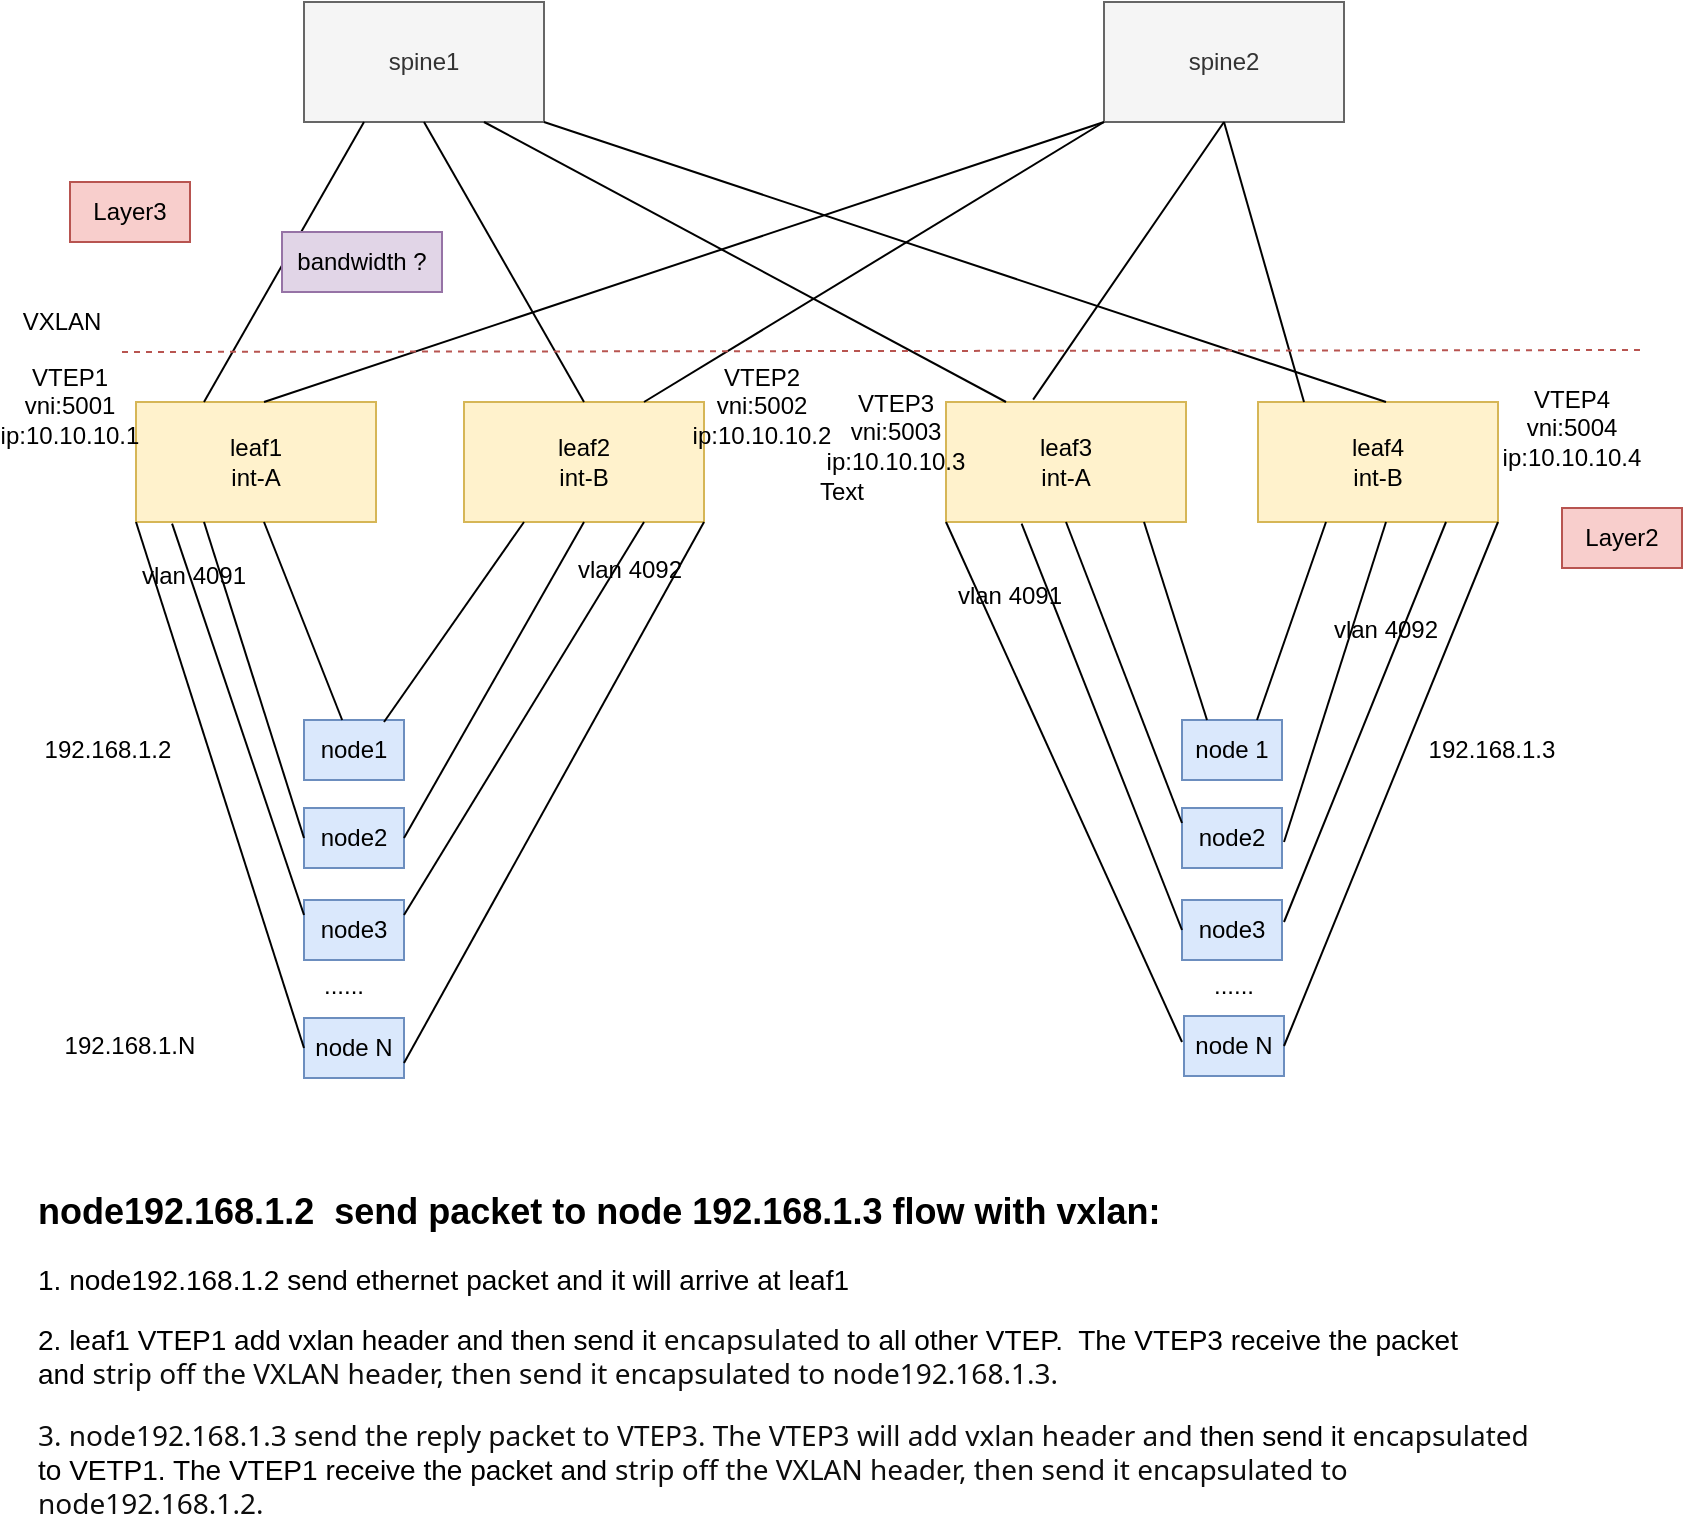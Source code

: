 <mxfile version="24.2.7" type="github">
  <diagram name="Page-1" id="HR8k2efPUCRG90z_r8_K">
    <mxGraphModel dx="1235" dy="727" grid="1" gridSize="10" guides="1" tooltips="1" connect="1" arrows="1" fold="1" page="1" pageScale="1" pageWidth="850" pageHeight="1100" math="0" shadow="0">
      <root>
        <mxCell id="0" />
        <mxCell id="1" parent="0" />
        <mxCell id="Qw63-wXuHICuZPtXQRaW-1" value="leaf1&lt;div&gt;int-A&lt;/div&gt;" style="rounded=0;whiteSpace=wrap;html=1;fillColor=#fff2cc;strokeColor=#d6b656;" vertex="1" parent="1">
          <mxGeometry x="67" y="280" width="120" height="60" as="geometry" />
        </mxCell>
        <mxCell id="Qw63-wXuHICuZPtXQRaW-2" value="leaf2&lt;div&gt;int-B&lt;/div&gt;" style="rounded=0;whiteSpace=wrap;html=1;fillColor=#fff2cc;strokeColor=#d6b656;" vertex="1" parent="1">
          <mxGeometry x="231" y="280" width="120" height="60" as="geometry" />
        </mxCell>
        <mxCell id="Qw63-wXuHICuZPtXQRaW-3" value="leaf3&lt;div&gt;int-A&lt;/div&gt;" style="rounded=0;whiteSpace=wrap;html=1;fillColor=#fff2cc;strokeColor=#d6b656;" vertex="1" parent="1">
          <mxGeometry x="472" y="280" width="120" height="60" as="geometry" />
        </mxCell>
        <mxCell id="Qw63-wXuHICuZPtXQRaW-4" value="leaf4&lt;div&gt;int-B&lt;/div&gt;" style="rounded=0;whiteSpace=wrap;html=1;fillColor=#fff2cc;strokeColor=#d6b656;" vertex="1" parent="1">
          <mxGeometry x="628" y="280" width="120" height="60" as="geometry" />
        </mxCell>
        <mxCell id="Qw63-wXuHICuZPtXQRaW-5" value="spine1" style="rounded=0;whiteSpace=wrap;html=1;fillColor=#f5f5f5;fontColor=#333333;strokeColor=#666666;" vertex="1" parent="1">
          <mxGeometry x="151" y="80" width="120" height="60" as="geometry" />
        </mxCell>
        <mxCell id="Qw63-wXuHICuZPtXQRaW-6" value="spine2" style="rounded=0;whiteSpace=wrap;html=1;fillColor=#f5f5f5;fontColor=#333333;strokeColor=#666666;" vertex="1" parent="1">
          <mxGeometry x="551" y="80" width="120" height="60" as="geometry" />
        </mxCell>
        <mxCell id="Qw63-wXuHICuZPtXQRaW-7" value="" style="endArrow=none;html=1;rounded=0;entryX=0.25;entryY=1;entryDx=0;entryDy=0;exitX=0.25;exitY=0;exitDx=0;exitDy=0;" edge="1" parent="1" target="Qw63-wXuHICuZPtXQRaW-5">
          <mxGeometry width="50" height="50" relative="1" as="geometry">
            <mxPoint x="101" y="280" as="sourcePoint" />
            <mxPoint x="481" y="300" as="targetPoint" />
            <Array as="points" />
          </mxGeometry>
        </mxCell>
        <mxCell id="Qw63-wXuHICuZPtXQRaW-8" value="" style="endArrow=none;html=1;rounded=0;entryX=0;entryY=1;entryDx=0;entryDy=0;exitX=0.5;exitY=0;exitDx=0;exitDy=0;" edge="1" parent="1" target="Qw63-wXuHICuZPtXQRaW-6">
          <mxGeometry width="50" height="50" relative="1" as="geometry">
            <mxPoint x="131" y="280" as="sourcePoint" />
            <mxPoint x="322" y="150" as="targetPoint" />
            <Array as="points" />
          </mxGeometry>
        </mxCell>
        <mxCell id="Qw63-wXuHICuZPtXQRaW-9" value="" style="endArrow=none;html=1;rounded=0;exitX=0.363;exitY=-0.02;exitDx=0;exitDy=0;exitPerimeter=0;entryX=0.5;entryY=1;entryDx=0;entryDy=0;" edge="1" parent="1" source="Qw63-wXuHICuZPtXQRaW-3" target="Qw63-wXuHICuZPtXQRaW-6">
          <mxGeometry width="50" height="50" relative="1" as="geometry">
            <mxPoint x="531" y="200" as="sourcePoint" />
            <mxPoint x="581" y="150" as="targetPoint" />
          </mxGeometry>
        </mxCell>
        <mxCell id="Qw63-wXuHICuZPtXQRaW-10" value="" style="endArrow=none;html=1;rounded=0;entryX=0.5;entryY=1;entryDx=0;entryDy=0;exitX=0.5;exitY=0;exitDx=0;exitDy=0;" edge="1" parent="1" source="Qw63-wXuHICuZPtXQRaW-2" target="Qw63-wXuHICuZPtXQRaW-5">
          <mxGeometry width="50" height="50" relative="1" as="geometry">
            <mxPoint x="281" y="280" as="sourcePoint" />
            <mxPoint x="241" y="160" as="targetPoint" />
          </mxGeometry>
        </mxCell>
        <mxCell id="Qw63-wXuHICuZPtXQRaW-11" value="" style="endArrow=none;html=1;rounded=0;entryX=0.5;entryY=1;entryDx=0;entryDy=0;" edge="1" parent="1" target="Qw63-wXuHICuZPtXQRaW-6">
          <mxGeometry width="50" height="50" relative="1" as="geometry">
            <mxPoint x="651" y="280" as="sourcePoint" />
            <mxPoint x="701" y="230" as="targetPoint" />
          </mxGeometry>
        </mxCell>
        <mxCell id="Qw63-wXuHICuZPtXQRaW-12" value="" style="endArrow=none;html=1;rounded=0;exitX=0.5;exitY=0;exitDx=0;exitDy=0;entryX=1;entryY=1;entryDx=0;entryDy=0;" edge="1" parent="1" target="Qw63-wXuHICuZPtXQRaW-5">
          <mxGeometry width="50" height="50" relative="1" as="geometry">
            <mxPoint x="692" y="280" as="sourcePoint" />
            <mxPoint x="281" y="150" as="targetPoint" />
          </mxGeometry>
        </mxCell>
        <mxCell id="Qw63-wXuHICuZPtXQRaW-13" value="" style="endArrow=none;html=1;rounded=0;entryX=0;entryY=1;entryDx=0;entryDy=0;" edge="1" parent="1" target="Qw63-wXuHICuZPtXQRaW-6">
          <mxGeometry width="50" height="50" relative="1" as="geometry">
            <mxPoint x="321" y="280" as="sourcePoint" />
            <mxPoint x="371" y="230" as="targetPoint" />
          </mxGeometry>
        </mxCell>
        <mxCell id="Qw63-wXuHICuZPtXQRaW-15" value="" style="endArrow=none;html=1;rounded=0;exitX=0.25;exitY=0;exitDx=0;exitDy=0;entryX=0.75;entryY=1;entryDx=0;entryDy=0;" edge="1" parent="1" source="Qw63-wXuHICuZPtXQRaW-3" target="Qw63-wXuHICuZPtXQRaW-5">
          <mxGeometry width="50" height="50" relative="1" as="geometry">
            <mxPoint x="461" y="280" as="sourcePoint" />
            <mxPoint x="511" y="230" as="targetPoint" />
          </mxGeometry>
        </mxCell>
        <mxCell id="Qw63-wXuHICuZPtXQRaW-16" value="VTEP1&lt;div&gt;vni:5001&lt;/div&gt;&lt;div&gt;ip:10.10.10.1&lt;/div&gt;" style="text;html=1;align=center;verticalAlign=middle;whiteSpace=wrap;rounded=0;" vertex="1" parent="1">
          <mxGeometry x="4" y="244" width="60" height="76" as="geometry" />
        </mxCell>
        <mxCell id="Qw63-wXuHICuZPtXQRaW-20" value="node1" style="rounded=0;whiteSpace=wrap;html=1;fillColor=#dae8fc;strokeColor=#6c8ebf;" vertex="1" parent="1">
          <mxGeometry x="151" y="439" width="50" height="30" as="geometry" />
        </mxCell>
        <mxCell id="Qw63-wXuHICuZPtXQRaW-21" value="node2" style="rounded=0;whiteSpace=wrap;html=1;fillColor=#dae8fc;strokeColor=#6c8ebf;" vertex="1" parent="1">
          <mxGeometry x="151" y="483" width="50" height="30" as="geometry" />
        </mxCell>
        <mxCell id="Qw63-wXuHICuZPtXQRaW-22" value="node3" style="rounded=0;whiteSpace=wrap;html=1;fillColor=#dae8fc;strokeColor=#6c8ebf;" vertex="1" parent="1">
          <mxGeometry x="151" y="529" width="50" height="30" as="geometry" />
        </mxCell>
        <mxCell id="Qw63-wXuHICuZPtXQRaW-29" value="node 1" style="rounded=0;whiteSpace=wrap;html=1;fillColor=#dae8fc;strokeColor=#6c8ebf;" vertex="1" parent="1">
          <mxGeometry x="590" y="439" width="50" height="30" as="geometry" />
        </mxCell>
        <mxCell id="Qw63-wXuHICuZPtXQRaW-30" value="node2" style="rounded=0;whiteSpace=wrap;html=1;fillColor=#dae8fc;strokeColor=#6c8ebf;" vertex="1" parent="1">
          <mxGeometry x="590" y="483" width="50" height="30" as="geometry" />
        </mxCell>
        <mxCell id="Qw63-wXuHICuZPtXQRaW-31" value="node3" style="rounded=0;whiteSpace=wrap;html=1;fillColor=#dae8fc;strokeColor=#6c8ebf;" vertex="1" parent="1">
          <mxGeometry x="590" y="529" width="50" height="30" as="geometry" />
        </mxCell>
        <mxCell id="Qw63-wXuHICuZPtXQRaW-32" value="node N" style="rounded=0;whiteSpace=wrap;html=1;fillColor=#dae8fc;strokeColor=#6c8ebf;" vertex="1" parent="1">
          <mxGeometry x="591" y="587" width="50" height="30" as="geometry" />
        </mxCell>
        <mxCell id="Qw63-wXuHICuZPtXQRaW-33" value="" style="endArrow=none;html=1;rounded=0;entryX=0.5;entryY=1;entryDx=0;entryDy=0;" edge="1" parent="1" source="Qw63-wXuHICuZPtXQRaW-20">
          <mxGeometry width="50" height="50" relative="1" as="geometry">
            <mxPoint x="71" y="460" as="sourcePoint" />
            <mxPoint x="131" y="340" as="targetPoint" />
          </mxGeometry>
        </mxCell>
        <mxCell id="Qw63-wXuHICuZPtXQRaW-34" value="" style="endArrow=none;html=1;rounded=0;entryX=0.25;entryY=1;entryDx=0;entryDy=0;" edge="1" parent="1" target="Qw63-wXuHICuZPtXQRaW-2">
          <mxGeometry width="50" height="50" relative="1" as="geometry">
            <mxPoint x="191" y="440" as="sourcePoint" />
            <mxPoint x="241" y="390" as="targetPoint" />
          </mxGeometry>
        </mxCell>
        <mxCell id="Qw63-wXuHICuZPtXQRaW-35" value="" style="endArrow=none;html=1;rounded=0;entryX=0.25;entryY=1;entryDx=0;entryDy=0;exitX=0;exitY=0.5;exitDx=0;exitDy=0;" edge="1" parent="1" source="Qw63-wXuHICuZPtXQRaW-21">
          <mxGeometry width="50" height="50" relative="1" as="geometry">
            <mxPoint x="51" y="490" as="sourcePoint" />
            <mxPoint x="101" y="340" as="targetPoint" />
          </mxGeometry>
        </mxCell>
        <mxCell id="Qw63-wXuHICuZPtXQRaW-36" value="" style="endArrow=none;html=1;rounded=0;exitX=1;exitY=0.5;exitDx=0;exitDy=0;entryX=0.5;entryY=1;entryDx=0;entryDy=0;" edge="1" parent="1" source="Qw63-wXuHICuZPtXQRaW-21" target="Qw63-wXuHICuZPtXQRaW-2">
          <mxGeometry width="50" height="50" relative="1" as="geometry">
            <mxPoint x="261" y="480" as="sourcePoint" />
            <mxPoint x="311" y="430" as="targetPoint" />
          </mxGeometry>
        </mxCell>
        <mxCell id="Qw63-wXuHICuZPtXQRaW-38" value="" style="endArrow=none;html=1;rounded=0;exitX=1;exitY=0.25;exitDx=0;exitDy=0;entryX=0.75;entryY=1;entryDx=0;entryDy=0;" edge="1" parent="1" source="Qw63-wXuHICuZPtXQRaW-22" target="Qw63-wXuHICuZPtXQRaW-2">
          <mxGeometry width="50" height="50" relative="1" as="geometry">
            <mxPoint x="251" y="560" as="sourcePoint" />
            <mxPoint x="301" y="510" as="targetPoint" />
          </mxGeometry>
        </mxCell>
        <mxCell id="Qw63-wXuHICuZPtXQRaW-39" value="" style="endArrow=none;html=1;rounded=0;exitX=0;exitY=0.25;exitDx=0;exitDy=0;entryX=0.117;entryY=1.013;entryDx=0;entryDy=0;entryPerimeter=0;" edge="1" parent="1" source="Qw63-wXuHICuZPtXQRaW-22">
          <mxGeometry width="50" height="50" relative="1" as="geometry">
            <mxPoint x="431" y="350" as="sourcePoint" />
            <mxPoint x="85.04" y="340.78" as="targetPoint" />
            <Array as="points" />
          </mxGeometry>
        </mxCell>
        <mxCell id="Qw63-wXuHICuZPtXQRaW-40" value="" style="endArrow=none;html=1;rounded=0;exitX=0.25;exitY=0;exitDx=0;exitDy=0;" edge="1" parent="1" source="Qw63-wXuHICuZPtXQRaW-29">
          <mxGeometry width="50" height="50" relative="1" as="geometry">
            <mxPoint x="521" y="390" as="sourcePoint" />
            <mxPoint x="571" y="340" as="targetPoint" />
          </mxGeometry>
        </mxCell>
        <mxCell id="Qw63-wXuHICuZPtXQRaW-42" value="node N" style="rounded=0;whiteSpace=wrap;html=1;fillColor=#dae8fc;strokeColor=#6c8ebf;" vertex="1" parent="1">
          <mxGeometry x="151" y="588" width="50" height="30" as="geometry" />
        </mxCell>
        <mxCell id="Qw63-wXuHICuZPtXQRaW-45" value="" style="endArrow=none;html=1;rounded=0;entryX=0.5;entryY=1;entryDx=0;entryDy=0;exitX=0;exitY=0.25;exitDx=0;exitDy=0;" edge="1" parent="1" source="Qw63-wXuHICuZPtXQRaW-30" target="Qw63-wXuHICuZPtXQRaW-3">
          <mxGeometry width="50" height="50" relative="1" as="geometry">
            <mxPoint x="531" y="470" as="sourcePoint" />
            <mxPoint x="581" y="420" as="targetPoint" />
          </mxGeometry>
        </mxCell>
        <mxCell id="Qw63-wXuHICuZPtXQRaW-46" value="" style="endArrow=none;html=1;rounded=0;entryX=0.5;entryY=1;entryDx=0;entryDy=0;" edge="1" parent="1">
          <mxGeometry width="50" height="50" relative="1" as="geometry">
            <mxPoint x="641" y="500" as="sourcePoint" />
            <mxPoint x="692" y="340" as="targetPoint" />
          </mxGeometry>
        </mxCell>
        <mxCell id="Qw63-wXuHICuZPtXQRaW-47" value="" style="endArrow=none;html=1;rounded=0;entryX=0.25;entryY=1;entryDx=0;entryDy=0;exitX=0.75;exitY=0;exitDx=0;exitDy=0;" edge="1" parent="1" source="Qw63-wXuHICuZPtXQRaW-29">
          <mxGeometry width="50" height="50" relative="1" as="geometry">
            <mxPoint x="551" y="490" as="sourcePoint" />
            <mxPoint x="662" y="340" as="targetPoint" />
            <Array as="points" />
          </mxGeometry>
        </mxCell>
        <mxCell id="Qw63-wXuHICuZPtXQRaW-48" value="" style="endArrow=none;html=1;rounded=0;entryX=0.75;entryY=1;entryDx=0;entryDy=0;" edge="1" parent="1">
          <mxGeometry width="50" height="50" relative="1" as="geometry">
            <mxPoint x="641" y="540" as="sourcePoint" />
            <mxPoint x="722" y="340" as="targetPoint" />
          </mxGeometry>
        </mxCell>
        <mxCell id="Qw63-wXuHICuZPtXQRaW-49" value="" style="endArrow=none;html=1;rounded=0;entryX=0.315;entryY=1.013;entryDx=0;entryDy=0;exitX=0;exitY=0.5;exitDx=0;exitDy=0;entryPerimeter=0;" edge="1" parent="1" source="Qw63-wXuHICuZPtXQRaW-31" target="Qw63-wXuHICuZPtXQRaW-3">
          <mxGeometry width="50" height="50" relative="1" as="geometry">
            <mxPoint x="574" y="543" as="sourcePoint" />
            <mxPoint x="516" y="392" as="targetPoint" />
          </mxGeometry>
        </mxCell>
        <mxCell id="Qw63-wXuHICuZPtXQRaW-52" value="VXLAN" style="text;html=1;align=center;verticalAlign=middle;whiteSpace=wrap;rounded=0;" vertex="1" parent="1">
          <mxGeometry y="225" width="60" height="30" as="geometry" />
        </mxCell>
        <mxCell id="Qw63-wXuHICuZPtXQRaW-53" value="......" style="text;html=1;align=center;verticalAlign=middle;whiteSpace=wrap;rounded=0;" vertex="1" parent="1">
          <mxGeometry x="141" y="557" width="60" height="30" as="geometry" />
        </mxCell>
        <mxCell id="Qw63-wXuHICuZPtXQRaW-57" value="......" style="text;html=1;align=center;verticalAlign=middle;whiteSpace=wrap;rounded=0;" vertex="1" parent="1">
          <mxGeometry x="586" y="557" width="60" height="30" as="geometry" />
        </mxCell>
        <mxCell id="Qw63-wXuHICuZPtXQRaW-58" value="" style="endArrow=none;html=1;rounded=0;entryX=1;entryY=1;entryDx=0;entryDy=0;exitX=1;exitY=0.75;exitDx=0;exitDy=0;" edge="1" parent="1" source="Qw63-wXuHICuZPtXQRaW-42" target="Qw63-wXuHICuZPtXQRaW-2">
          <mxGeometry width="50" height="50" relative="1" as="geometry">
            <mxPoint x="208" y="598" as="sourcePoint" />
            <mxPoint x="300" y="550" as="targetPoint" />
            <Array as="points" />
          </mxGeometry>
        </mxCell>
        <mxCell id="Qw63-wXuHICuZPtXQRaW-59" value="" style="endArrow=none;html=1;rounded=0;exitX=0;exitY=0.5;exitDx=0;exitDy=0;entryX=0;entryY=1;entryDx=0;entryDy=0;" edge="1" parent="1" source="Qw63-wXuHICuZPtXQRaW-42" target="Qw63-wXuHICuZPtXQRaW-1">
          <mxGeometry width="50" height="50" relative="1" as="geometry">
            <mxPoint x="20" y="580" as="sourcePoint" />
            <mxPoint x="70" y="530" as="targetPoint" />
          </mxGeometry>
        </mxCell>
        <mxCell id="Qw63-wXuHICuZPtXQRaW-60" value="" style="endArrow=none;html=1;rounded=0;exitX=1;exitY=0.5;exitDx=0;exitDy=0;entryX=1;entryY=1;entryDx=0;entryDy=0;" edge="1" parent="1" source="Qw63-wXuHICuZPtXQRaW-32" target="Qw63-wXuHICuZPtXQRaW-4">
          <mxGeometry width="50" height="50" relative="1" as="geometry">
            <mxPoint x="660" y="610" as="sourcePoint" />
            <mxPoint x="710" y="560" as="targetPoint" />
          </mxGeometry>
        </mxCell>
        <mxCell id="Qw63-wXuHICuZPtXQRaW-61" value="" style="endArrow=none;html=1;rounded=0;entryX=0;entryY=1;entryDx=0;entryDy=0;" edge="1" parent="1" target="Qw63-wXuHICuZPtXQRaW-3">
          <mxGeometry width="50" height="50" relative="1" as="geometry">
            <mxPoint x="590" y="600" as="sourcePoint" />
            <mxPoint x="480" y="540" as="targetPoint" />
          </mxGeometry>
        </mxCell>
        <mxCell id="Qw63-wXuHICuZPtXQRaW-62" value="192.168.1.N" style="text;html=1;align=center;verticalAlign=middle;whiteSpace=wrap;rounded=0;" vertex="1" parent="1">
          <mxGeometry x="19" y="587" width="90" height="30" as="geometry" />
        </mxCell>
        <mxCell id="Qw63-wXuHICuZPtXQRaW-63" value="192.168.1.2" style="text;html=1;align=center;verticalAlign=middle;whiteSpace=wrap;rounded=0;" vertex="1" parent="1">
          <mxGeometry x="8" y="439" width="90" height="30" as="geometry" />
        </mxCell>
        <mxCell id="Qw63-wXuHICuZPtXQRaW-64" value="192.168.1.3" style="text;html=1;align=center;verticalAlign=middle;whiteSpace=wrap;rounded=0;" vertex="1" parent="1">
          <mxGeometry x="700" y="439" width="90" height="30" as="geometry" />
        </mxCell>
        <mxCell id="Qw63-wXuHICuZPtXQRaW-66" value="VTEP2&lt;div&gt;vni:5002&lt;/div&gt;&lt;div&gt;ip:10.10.10.2&lt;/div&gt;" style="text;html=1;align=center;verticalAlign=middle;whiteSpace=wrap;rounded=0;" vertex="1" parent="1">
          <mxGeometry x="350" y="244" width="60" height="76" as="geometry" />
        </mxCell>
        <mxCell id="Qw63-wXuHICuZPtXQRaW-67" value="VTEP3&lt;div&gt;vni:5003&lt;/div&gt;&lt;div&gt;ip:10.10.10.3&lt;/div&gt;" style="text;html=1;align=center;verticalAlign=middle;whiteSpace=wrap;rounded=0;" vertex="1" parent="1">
          <mxGeometry x="417" y="257" width="60" height="76" as="geometry" />
        </mxCell>
        <mxCell id="Qw63-wXuHICuZPtXQRaW-68" value="VTEP4&lt;div&gt;vni:5004&lt;/div&gt;&lt;div&gt;ip:10.10.10.4&lt;/div&gt;" style="text;html=1;align=center;verticalAlign=middle;whiteSpace=wrap;rounded=0;" vertex="1" parent="1">
          <mxGeometry x="755" y="255" width="60" height="76" as="geometry" />
        </mxCell>
        <mxCell id="Qw63-wXuHICuZPtXQRaW-70" value="&lt;h1 style=&quot;margin-top: 0px; font-size: 18px;&quot;&gt;&lt;font style=&quot;font-size: 18px;&quot;&gt;node192.168.1.2&amp;nbsp; send packet to node 192.168.1.3 flow with vxlan:&lt;/font&gt;&lt;/h1&gt;&lt;p style=&quot;font-size: 14px;&quot;&gt;&lt;font style=&quot;font-size: 14px;&quot;&gt;1&lt;font style=&quot;font-size: 14px;&quot;&gt;. node192.168.1.2 send ethernet packet and it will arrive at leaf1&amp;nbsp;&lt;/font&gt;&lt;/font&gt;&lt;/p&gt;&lt;p style=&quot;font-size: 14px;&quot;&gt;&lt;font style=&quot;font-size: 14px;&quot;&gt;&lt;font style=&quot;font-size: 14px;&quot;&gt;2. leaf1 VTEP1 add vxlan header and then send it&amp;nbsp;&lt;/font&gt;&lt;span style=&quot;background-color: rgb(255, 255, 255); color: rgb(13, 13, 13); font-family: Söhne, ui-sans-serif, system-ui, -apple-system, &amp;quot;Segoe UI&amp;quot;, Roboto, Ubuntu, Cantarell, &amp;quot;Noto Sans&amp;quot;, sans-serif, &amp;quot;Helvetica Neue&amp;quot;, Arial, &amp;quot;Apple Color Emoji&amp;quot;, &amp;quot;Segoe UI Emoji&amp;quot;, &amp;quot;Segoe UI Symbol&amp;quot;, &amp;quot;Noto Color Emoji&amp;quot;; white-space-collapse: preserve;&quot;&gt;encapsulated &lt;/span&gt;&lt;font style=&quot;background-color: initial; font-size: 14px;&quot;&gt;to all other VTEP.&amp;nbsp; The VTEP3 receive the packet and&amp;nbsp;&lt;/font&gt;&lt;span style=&quot;white-space-collapse: preserve; background-color: rgb(255, 255, 255); color: rgb(13, 13, 13); font-family: Söhne, ui-sans-serif, system-ui, -apple-system, &amp;quot;Segoe UI&amp;quot;, Roboto, Ubuntu, Cantarell, &amp;quot;Noto Sans&amp;quot;, sans-serif, &amp;quot;Helvetica Neue&amp;quot;, Arial, &amp;quot;Apple Color Emoji&amp;quot;, &amp;quot;Segoe UI Emoji&amp;quot;, &amp;quot;Segoe UI Symbol&amp;quot;, &amp;quot;Noto Color Emoji&amp;quot;;&quot;&gt;strip off the VXLAN header, then send it encapsulated to node192.168.1.3.&lt;/span&gt;&lt;/font&gt;&lt;/p&gt;&lt;p style=&quot;font-size: 14px;&quot;&gt;&lt;font style=&quot;font-size: 14px;&quot;&gt;&lt;span style=&quot;background-color: rgb(255, 255, 255); color: rgb(13, 13, 13); font-family: Söhne, ui-sans-serif, system-ui, -apple-system, &amp;quot;Segoe UI&amp;quot;, Roboto, Ubuntu, Cantarell, &amp;quot;Noto Sans&amp;quot;, sans-serif, &amp;quot;Helvetica Neue&amp;quot;, Arial, &amp;quot;Apple Color Emoji&amp;quot;, &amp;quot;Segoe UI Emoji&amp;quot;, &amp;quot;Segoe UI Symbol&amp;quot;, &amp;quot;Noto Color Emoji&amp;quot;; white-space-collapse: preserve;&quot;&gt;3. node192.168.1.3 send the reply packet to VTEP3. The VTEP3 will add vxlan header and &lt;/span&gt;&lt;font style=&quot;background-color: initial; font-size: 14px;&quot;&gt;then send it&amp;nbsp;&lt;/font&gt;&lt;span style=&quot;white-space-collapse: preserve; background-color: rgb(255, 255, 255); color: rgb(13, 13, 13); font-family: Söhne, ui-sans-serif, system-ui, -apple-system, &amp;quot;Segoe UI&amp;quot;, Roboto, Ubuntu, Cantarell, &amp;quot;Noto Sans&amp;quot;, sans-serif, &amp;quot;Helvetica Neue&amp;quot;, Arial, &amp;quot;Apple Color Emoji&amp;quot;, &amp;quot;Segoe UI Emoji&amp;quot;, &amp;quot;Segoe UI Symbol&amp;quot;, &amp;quot;Noto Color Emoji&amp;quot;;&quot;&gt;encapsulated &lt;/span&gt;&lt;font style=&quot;background-color: initial; font-size: 14px;&quot;&gt;to VETP1. The VTEP1&amp;nbsp;&lt;/font&gt;&lt;font style=&quot;background-color: initial; font-size: 14px;&quot;&gt;receive the packet and&amp;nbsp;&lt;/font&gt;&lt;span style=&quot;white-space-collapse: preserve; background-color: rgb(255, 255, 255); color: rgb(13, 13, 13); font-family: Söhne, ui-sans-serif, system-ui, -apple-system, &amp;quot;Segoe UI&amp;quot;, Roboto, Ubuntu, Cantarell, &amp;quot;Noto Sans&amp;quot;, sans-serif, &amp;quot;Helvetica Neue&amp;quot;, Arial, &amp;quot;Apple Color Emoji&amp;quot;, &amp;quot;Segoe UI Emoji&amp;quot;, &amp;quot;Segoe UI Symbol&amp;quot;, &amp;quot;Noto Color Emoji&amp;quot;;&quot;&gt;strip off the VXLAN header, then send it encapsulated to node192.168.1.2.&lt;/span&gt;&lt;/font&gt;&lt;/p&gt;" style="text;html=1;whiteSpace=wrap;overflow=hidden;rounded=0;" vertex="1" parent="1">
          <mxGeometry x="16" y="668" width="750" height="170" as="geometry" />
        </mxCell>
        <mxCell id="Qw63-wXuHICuZPtXQRaW-71" value="" style="endArrow=none;dashed=1;html=1;rounded=0;fillColor=#f8cecc;strokeColor=#b85450;exitX=1;exitY=1;exitDx=0;exitDy=0;" edge="1" parent="1" source="Qw63-wXuHICuZPtXQRaW-52">
          <mxGeometry width="50" height="50" relative="1" as="geometry">
            <mxPoint x="81" y="244" as="sourcePoint" />
            <mxPoint x="821" y="254" as="targetPoint" />
            <Array as="points" />
          </mxGeometry>
        </mxCell>
        <mxCell id="Qw63-wXuHICuZPtXQRaW-72" value="Layer3" style="text;html=1;align=center;verticalAlign=middle;whiteSpace=wrap;rounded=0;fillColor=#f8cecc;strokeColor=#b85450;" vertex="1" parent="1">
          <mxGeometry x="34" y="170" width="60" height="30" as="geometry" />
        </mxCell>
        <mxCell id="Qw63-wXuHICuZPtXQRaW-73" value="Layer2" style="text;html=1;align=center;verticalAlign=middle;whiteSpace=wrap;rounded=0;fillColor=#f8cecc;strokeColor=#b85450;" vertex="1" parent="1">
          <mxGeometry x="780" y="333" width="60" height="30" as="geometry" />
        </mxCell>
        <mxCell id="Qw63-wXuHICuZPtXQRaW-74" value="Text" style="text;html=1;align=center;verticalAlign=middle;whiteSpace=wrap;rounded=0;" vertex="1" parent="1">
          <mxGeometry x="390" y="310" width="60" height="30" as="geometry" />
        </mxCell>
        <mxCell id="Qw63-wXuHICuZPtXQRaW-75" value="vlan 4091" style="text;html=1;align=center;verticalAlign=middle;whiteSpace=wrap;rounded=0;" vertex="1" parent="1">
          <mxGeometry x="66" y="352" width="60" height="30" as="geometry" />
        </mxCell>
        <mxCell id="Qw63-wXuHICuZPtXQRaW-76" value="vlan 4092" style="text;html=1;align=center;verticalAlign=middle;whiteSpace=wrap;rounded=0;" vertex="1" parent="1">
          <mxGeometry x="662" y="379" width="60" height="30" as="geometry" />
        </mxCell>
        <mxCell id="Qw63-wXuHICuZPtXQRaW-77" value="vlan 4091" style="text;html=1;align=center;verticalAlign=middle;whiteSpace=wrap;rounded=0;" vertex="1" parent="1">
          <mxGeometry x="474" y="362" width="60" height="30" as="geometry" />
        </mxCell>
        <mxCell id="Qw63-wXuHICuZPtXQRaW-79" value="vlan 4092" style="text;html=1;align=center;verticalAlign=middle;whiteSpace=wrap;rounded=0;" vertex="1" parent="1">
          <mxGeometry x="284" y="349" width="60" height="30" as="geometry" />
        </mxCell>
        <mxCell id="Qw63-wXuHICuZPtXQRaW-81" value="bandwidth ?" style="text;html=1;align=center;verticalAlign=middle;whiteSpace=wrap;rounded=0;fillColor=#e1d5e7;strokeColor=#9673a6;" vertex="1" parent="1">
          <mxGeometry x="140" y="195" width="80" height="30" as="geometry" />
        </mxCell>
      </root>
    </mxGraphModel>
  </diagram>
</mxfile>
